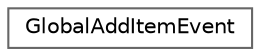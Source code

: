 digraph "クラス階層図"
{
 // LATEX_PDF_SIZE
  bgcolor="transparent";
  edge [fontname=Helvetica,fontsize=10,labelfontname=Helvetica,labelfontsize=10];
  node [fontname=Helvetica,fontsize=10,shape=box,height=0.2,width=0.4];
  rankdir="LR";
  Node0 [id="Node000000",label="GlobalAddItemEvent",height=0.2,width=0.4,color="grey40", fillcolor="white", style="filled",URL="$class_global_add_item_event.html",tooltip="アイテム追加時イベント"];
}
